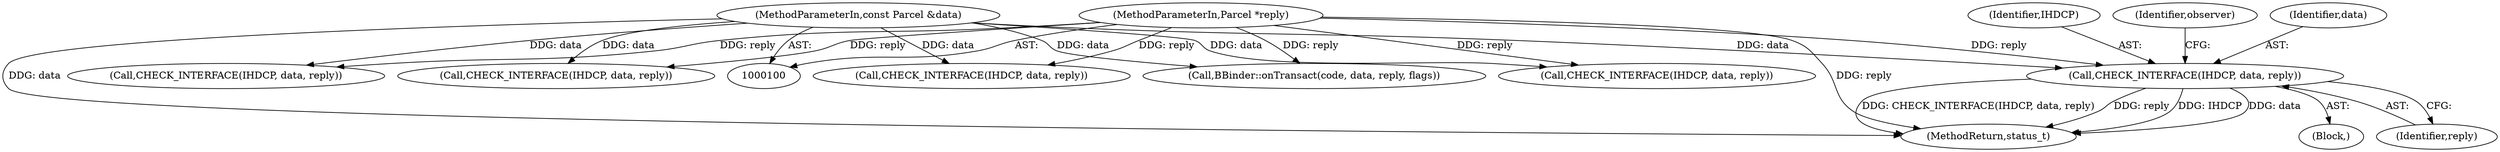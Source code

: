 digraph "0_Android_c82e31a7039a03dca7b37c65b7890ba5c1e18ced@pointer" {
"1000111" [label="(Call,CHECK_INTERFACE(IHDCP, data, reply))"];
"1000102" [label="(MethodParameterIn,const Parcel &data)"];
"1000103" [label="(MethodParameterIn,Parcel *reply)"];
"1000150" [label="(Call,CHECK_INTERFACE(IHDCP, data, reply))"];
"1000103" [label="(MethodParameterIn,Parcel *reply)"];
"1000114" [label="(Identifier,reply)"];
"1000112" [label="(Identifier,IHDCP)"];
"1000117" [label="(Identifier,observer)"];
"1000357" [label="(MethodReturn,status_t)"];
"1000111" [label="(Call,CHECK_INTERFACE(IHDCP, data, reply))"];
"1000230" [label="(Call,CHECK_INTERFACE(IHDCP, data, reply))"];
"1000110" [label="(Block,)"];
"1000352" [label="(Call,BBinder::onTransact(code, data, reply, flags))"];
"1000102" [label="(MethodParameterIn,const Parcel &data)"];
"1000113" [label="(Identifier,data)"];
"1000130" [label="(Call,CHECK_INTERFACE(IHDCP, data, reply))"];
"1000160" [label="(Call,CHECK_INTERFACE(IHDCP, data, reply))"];
"1000111" -> "1000110"  [label="AST: "];
"1000111" -> "1000114"  [label="CFG: "];
"1000112" -> "1000111"  [label="AST: "];
"1000113" -> "1000111"  [label="AST: "];
"1000114" -> "1000111"  [label="AST: "];
"1000117" -> "1000111"  [label="CFG: "];
"1000111" -> "1000357"  [label="DDG: reply"];
"1000111" -> "1000357"  [label="DDG: IHDCP"];
"1000111" -> "1000357"  [label="DDG: data"];
"1000111" -> "1000357"  [label="DDG: CHECK_INTERFACE(IHDCP, data, reply)"];
"1000102" -> "1000111"  [label="DDG: data"];
"1000103" -> "1000111"  [label="DDG: reply"];
"1000102" -> "1000100"  [label="AST: "];
"1000102" -> "1000357"  [label="DDG: data"];
"1000102" -> "1000130"  [label="DDG: data"];
"1000102" -> "1000150"  [label="DDG: data"];
"1000102" -> "1000160"  [label="DDG: data"];
"1000102" -> "1000230"  [label="DDG: data"];
"1000102" -> "1000352"  [label="DDG: data"];
"1000103" -> "1000100"  [label="AST: "];
"1000103" -> "1000357"  [label="DDG: reply"];
"1000103" -> "1000130"  [label="DDG: reply"];
"1000103" -> "1000150"  [label="DDG: reply"];
"1000103" -> "1000160"  [label="DDG: reply"];
"1000103" -> "1000230"  [label="DDG: reply"];
"1000103" -> "1000352"  [label="DDG: reply"];
}
